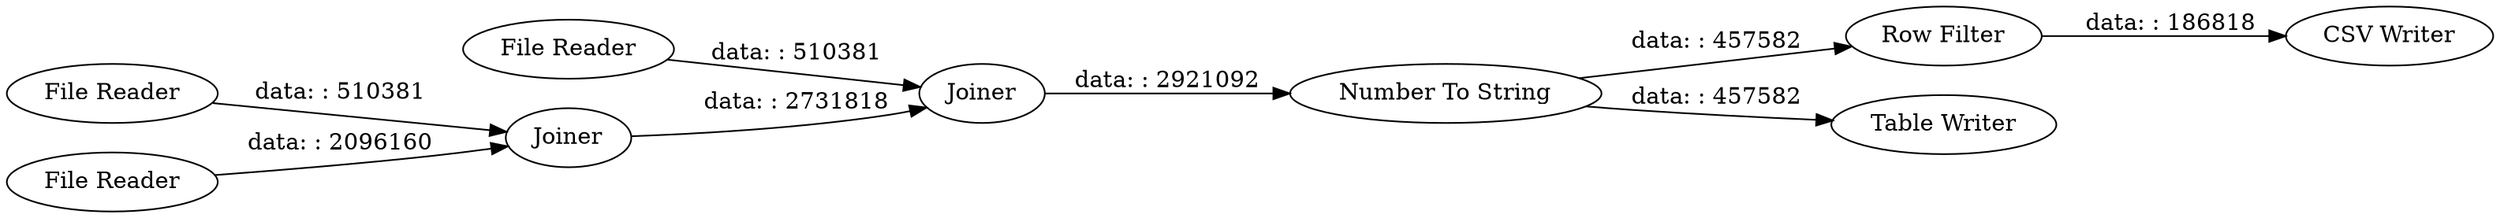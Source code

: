 digraph {
	"1367384286594857588_15" [label="Row Filter"]
	"1367384286594857588_14" [label="Number To String"]
	"1367384286594857588_2" [label="File Reader"]
	"1367384286594857588_16" [label="CSV Writer"]
	"1367384286594857588_1" [label="File Reader"]
	"1367384286594857588_13" [label=Joiner]
	"1367384286594857588_6" [label=Joiner]
	"1367384286594857588_4" [label="File Reader"]
	"1367384286594857588_7" [label="Table Writer"]
	"1367384286594857588_14" -> "1367384286594857588_7" [label="data: : 457582"]
	"1367384286594857588_2" -> "1367384286594857588_13" [label="data: : 510381"]
	"1367384286594857588_4" -> "1367384286594857588_13" [label="data: : 2096160"]
	"1367384286594857588_1" -> "1367384286594857588_6" [label="data: : 510381"]
	"1367384286594857588_14" -> "1367384286594857588_15" [label="data: : 457582"]
	"1367384286594857588_6" -> "1367384286594857588_14" [label="data: : 2921092"]
	"1367384286594857588_15" -> "1367384286594857588_16" [label="data: : 186818"]
	"1367384286594857588_13" -> "1367384286594857588_6" [label="data: : 2731818"]
	rankdir=LR
}
